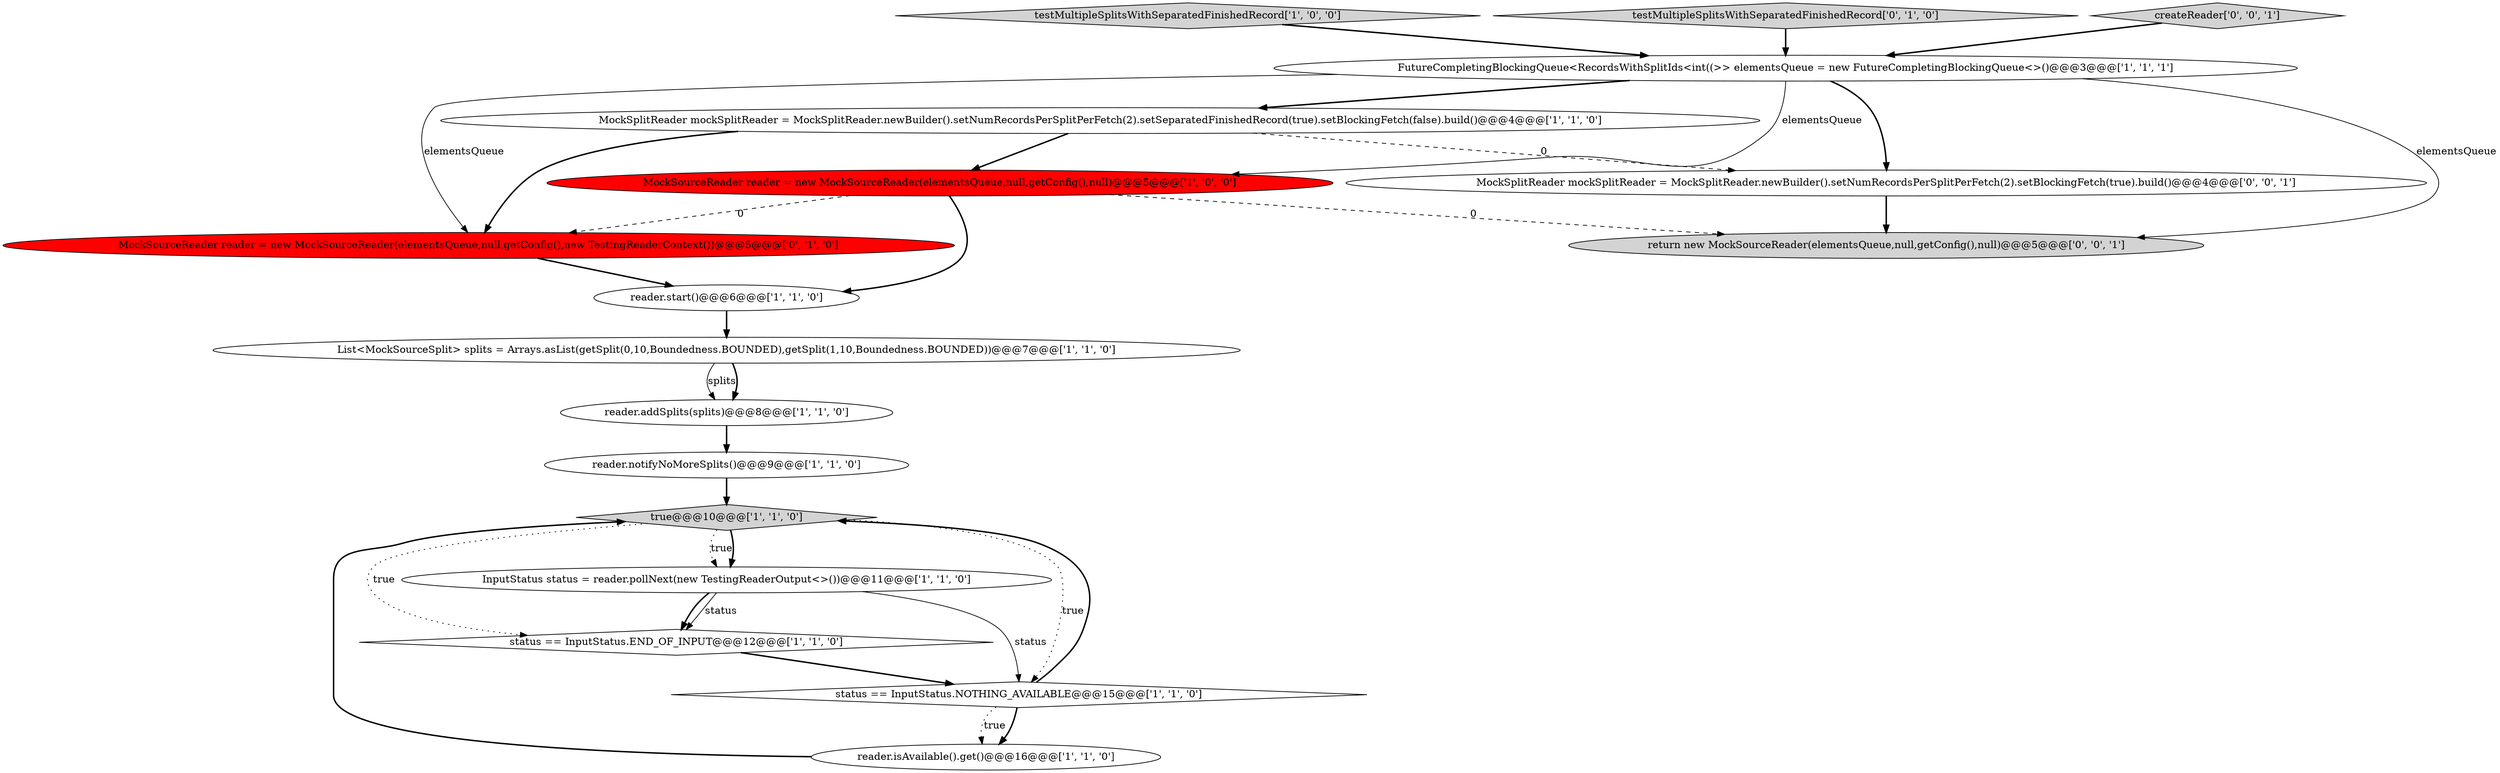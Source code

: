 digraph {
5 [style = filled, label = "testMultipleSplitsWithSeparatedFinishedRecord['1', '0', '0']", fillcolor = lightgray, shape = diamond image = "AAA0AAABBB1BBB"];
8 [style = filled, label = "InputStatus status = reader.pollNext(new TestingReaderOutput<>())@@@11@@@['1', '1', '0']", fillcolor = white, shape = ellipse image = "AAA0AAABBB1BBB"];
11 [style = filled, label = "reader.notifyNoMoreSplits()@@@9@@@['1', '1', '0']", fillcolor = white, shape = ellipse image = "AAA0AAABBB1BBB"];
2 [style = filled, label = "status == InputStatus.END_OF_INPUT@@@12@@@['1', '1', '0']", fillcolor = white, shape = diamond image = "AAA0AAABBB1BBB"];
0 [style = filled, label = "List<MockSourceSplit> splits = Arrays.asList(getSplit(0,10,Boundedness.BOUNDED),getSplit(1,10,Boundedness.BOUNDED))@@@7@@@['1', '1', '0']", fillcolor = white, shape = ellipse image = "AAA0AAABBB1BBB"];
13 [style = filled, label = "MockSourceReader reader = new MockSourceReader(elementsQueue,null,getConfig(),new TestingReaderContext())@@@5@@@['0', '1', '0']", fillcolor = red, shape = ellipse image = "AAA1AAABBB2BBB"];
7 [style = filled, label = "reader.addSplits(splits)@@@8@@@['1', '1', '0']", fillcolor = white, shape = ellipse image = "AAA0AAABBB1BBB"];
12 [style = filled, label = "MockSourceReader reader = new MockSourceReader(elementsQueue,null,getConfig(),null)@@@5@@@['1', '0', '0']", fillcolor = red, shape = ellipse image = "AAA1AAABBB1BBB"];
15 [style = filled, label = "MockSplitReader mockSplitReader = MockSplitReader.newBuilder().setNumRecordsPerSplitPerFetch(2).setBlockingFetch(true).build()@@@4@@@['0', '0', '1']", fillcolor = white, shape = ellipse image = "AAA0AAABBB3BBB"];
14 [style = filled, label = "testMultipleSplitsWithSeparatedFinishedRecord['0', '1', '0']", fillcolor = lightgray, shape = diamond image = "AAA0AAABBB2BBB"];
4 [style = filled, label = "true@@@10@@@['1', '1', '0']", fillcolor = lightgray, shape = diamond image = "AAA0AAABBB1BBB"];
3 [style = filled, label = "reader.isAvailable().get()@@@16@@@['1', '1', '0']", fillcolor = white, shape = ellipse image = "AAA0AAABBB1BBB"];
9 [style = filled, label = "FutureCompletingBlockingQueue<RecordsWithSplitIds<int((>> elementsQueue = new FutureCompletingBlockingQueue<>()@@@3@@@['1', '1', '1']", fillcolor = white, shape = ellipse image = "AAA0AAABBB1BBB"];
16 [style = filled, label = "createReader['0', '0', '1']", fillcolor = lightgray, shape = diamond image = "AAA0AAABBB3BBB"];
10 [style = filled, label = "MockSplitReader mockSplitReader = MockSplitReader.newBuilder().setNumRecordsPerSplitPerFetch(2).setSeparatedFinishedRecord(true).setBlockingFetch(false).build()@@@4@@@['1', '1', '0']", fillcolor = white, shape = ellipse image = "AAA0AAABBB1BBB"];
6 [style = filled, label = "status == InputStatus.NOTHING_AVAILABLE@@@15@@@['1', '1', '0']", fillcolor = white, shape = diamond image = "AAA0AAABBB1BBB"];
1 [style = filled, label = "reader.start()@@@6@@@['1', '1', '0']", fillcolor = white, shape = ellipse image = "AAA0AAABBB1BBB"];
17 [style = filled, label = "return new MockSourceReader(elementsQueue,null,getConfig(),null)@@@5@@@['0', '0', '1']", fillcolor = lightgray, shape = ellipse image = "AAA0AAABBB3BBB"];
4->6 [style = dotted, label="true"];
10->15 [style = dashed, label="0"];
8->6 [style = solid, label="status"];
6->3 [style = bold, label=""];
0->7 [style = solid, label="splits"];
7->11 [style = bold, label=""];
5->9 [style = bold, label=""];
8->2 [style = solid, label="status"];
2->6 [style = bold, label=""];
9->13 [style = solid, label="elementsQueue"];
11->4 [style = bold, label=""];
4->8 [style = dotted, label="true"];
12->17 [style = dashed, label="0"];
1->0 [style = bold, label=""];
9->10 [style = bold, label=""];
12->1 [style = bold, label=""];
3->4 [style = bold, label=""];
13->1 [style = bold, label=""];
4->2 [style = dotted, label="true"];
0->7 [style = bold, label=""];
6->4 [style = bold, label=""];
15->17 [style = bold, label=""];
8->2 [style = bold, label=""];
10->13 [style = bold, label=""];
10->12 [style = bold, label=""];
9->15 [style = bold, label=""];
4->8 [style = bold, label=""];
14->9 [style = bold, label=""];
12->13 [style = dashed, label="0"];
6->3 [style = dotted, label="true"];
9->17 [style = solid, label="elementsQueue"];
9->12 [style = solid, label="elementsQueue"];
16->9 [style = bold, label=""];
}
